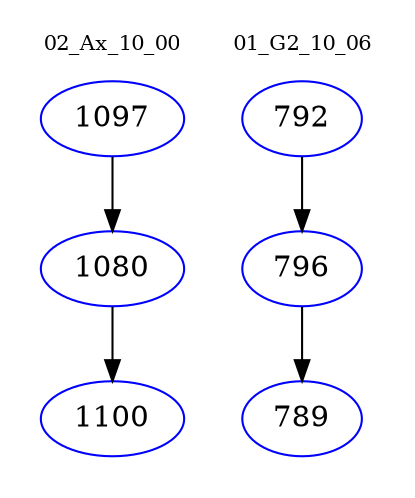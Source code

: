 digraph{
subgraph cluster_0 {
color = white
label = "02_Ax_10_00";
fontsize=10;
T0_1097 [label="1097", color="blue"]
T0_1097 -> T0_1080 [color="black"]
T0_1080 [label="1080", color="blue"]
T0_1080 -> T0_1100 [color="black"]
T0_1100 [label="1100", color="blue"]
}
subgraph cluster_1 {
color = white
label = "01_G2_10_06";
fontsize=10;
T1_792 [label="792", color="blue"]
T1_792 -> T1_796 [color="black"]
T1_796 [label="796", color="blue"]
T1_796 -> T1_789 [color="black"]
T1_789 [label="789", color="blue"]
}
}
